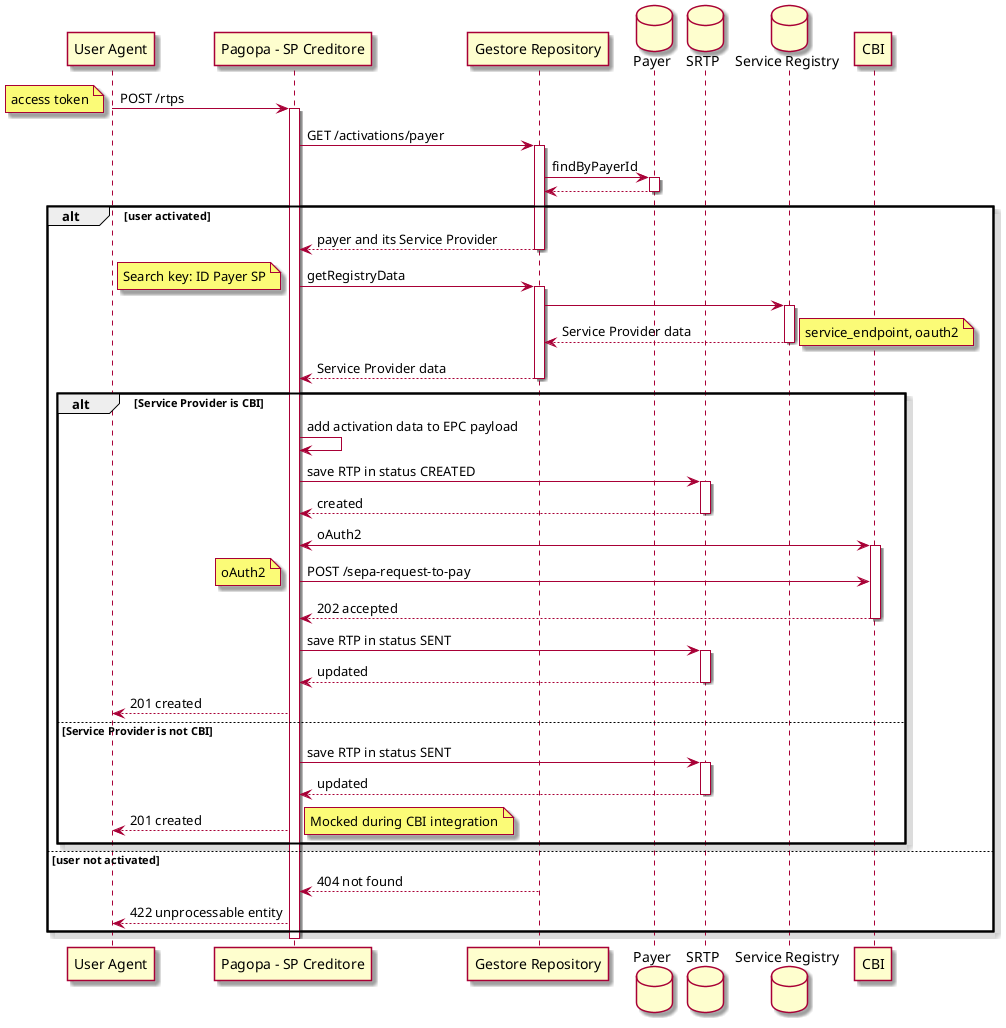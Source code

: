 @startuml

skin rose
participant "User Agent" as UA
participant "Pagopa - SP Creditore" as SPC
participant "Gestore Repository" as GR
database "Payer" as Payer
database "SRTP" as SRTP
database "Service Registry" as SR
participant "CBI" as SPD

UA -> SPC: POST /rtps
note left: access token
activate SPC

SPC -> GR: GET /activations/payer
activate GR
GR -> Payer: findByPayerId
activate Payer
Payer --> GR
deactivate Payer
alt user activated
GR --> SPC: payer and its Service Provider
deactivate GR

SPC -> GR: getRegistryData
note left: Search key: ID Payer SP
activate GR
GR -> SR
activate SR
SR --> GR: Service Provider data
note right: service_endpoint, oauth2
deactivate SR
GR --> SPC: Service Provider data
deactivate GR


alt Service Provider is CBI

SPC -> SPC: add activation data to EPC payload

SPC -> SRTP: save RTP in status CREATED
activate SRTP
SRTP --> SPC: created
deactivate SRTP

SPC <-> SPD: oAuth2
activate SPD

SPC -> SPD: POST /sepa-request-to-pay
note left: oAuth2
SPD --> SPC: 202 accepted
deactivate SPD

SPC -> SRTP: save RTP in status SENT
activate SRTP
SRTP --> SPC: updated
deactivate SRTP

SPC --> UA: 201 created

else Service Provider is not CBI

SPC -> SRTP: save RTP in status SENT
activate SRTP
SRTP --> SPC: updated
deactivate SRTP

SPC --> UA: 201 created
note right: Mocked during CBI integration

end

else user not activated

activate GR
GR --> SPC: 404 not found
deactivate GR
SPC --> UA: 422 unprocessable entity

end

deactivate SPC

@enduml
